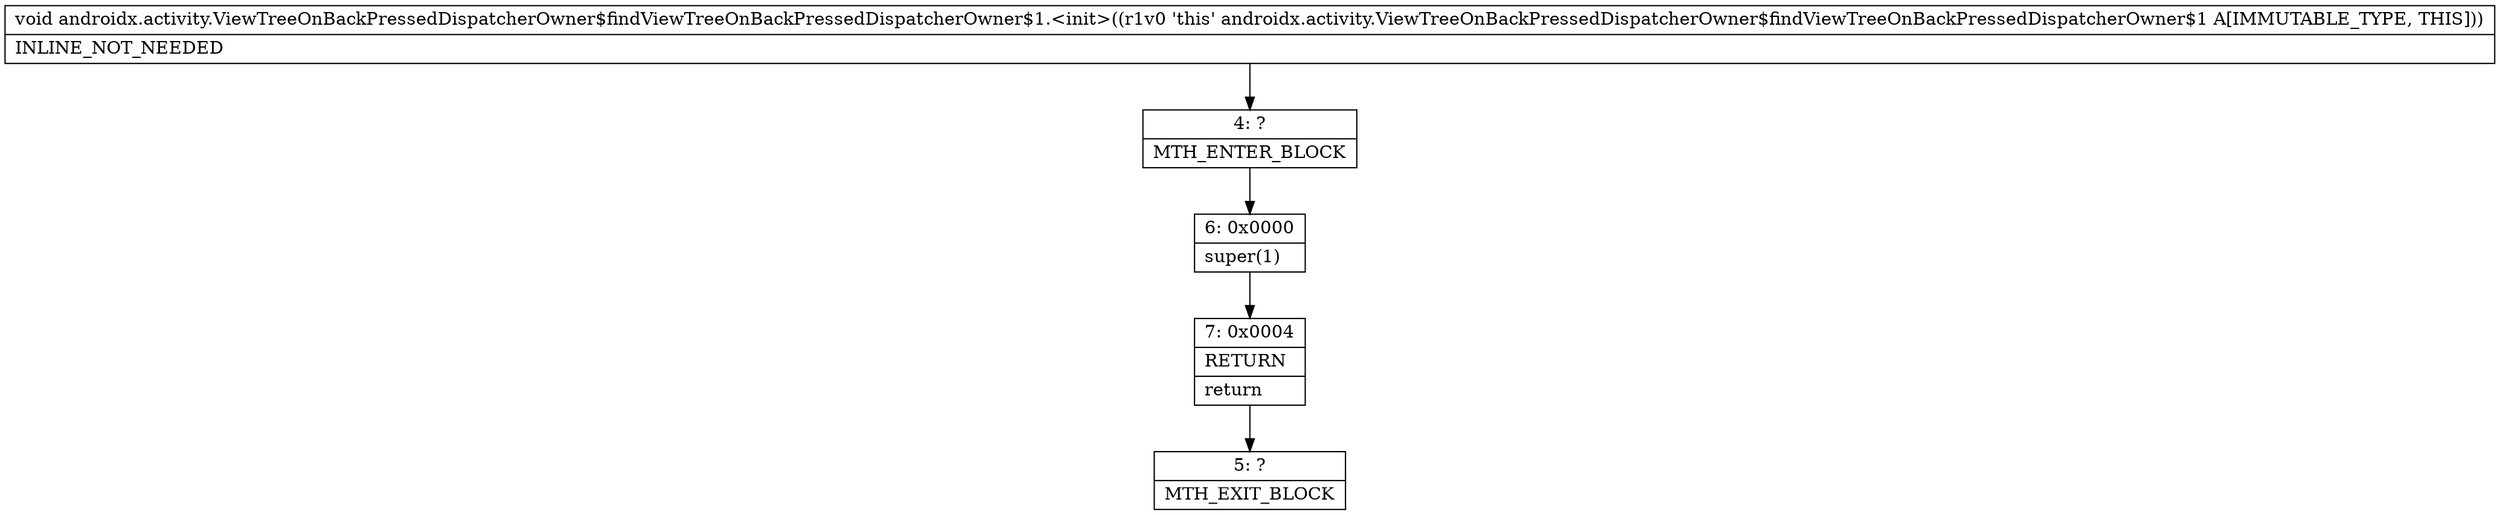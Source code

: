 digraph "CFG forandroidx.activity.ViewTreeOnBackPressedDispatcherOwner$findViewTreeOnBackPressedDispatcherOwner$1.\<init\>()V" {
Node_4 [shape=record,label="{4\:\ ?|MTH_ENTER_BLOCK\l}"];
Node_6 [shape=record,label="{6\:\ 0x0000|super(1)\l}"];
Node_7 [shape=record,label="{7\:\ 0x0004|RETURN\l|return\l}"];
Node_5 [shape=record,label="{5\:\ ?|MTH_EXIT_BLOCK\l}"];
MethodNode[shape=record,label="{void androidx.activity.ViewTreeOnBackPressedDispatcherOwner$findViewTreeOnBackPressedDispatcherOwner$1.\<init\>((r1v0 'this' androidx.activity.ViewTreeOnBackPressedDispatcherOwner$findViewTreeOnBackPressedDispatcherOwner$1 A[IMMUTABLE_TYPE, THIS]))  | INLINE_NOT_NEEDED\l}"];
MethodNode -> Node_4;Node_4 -> Node_6;
Node_6 -> Node_7;
Node_7 -> Node_5;
}

